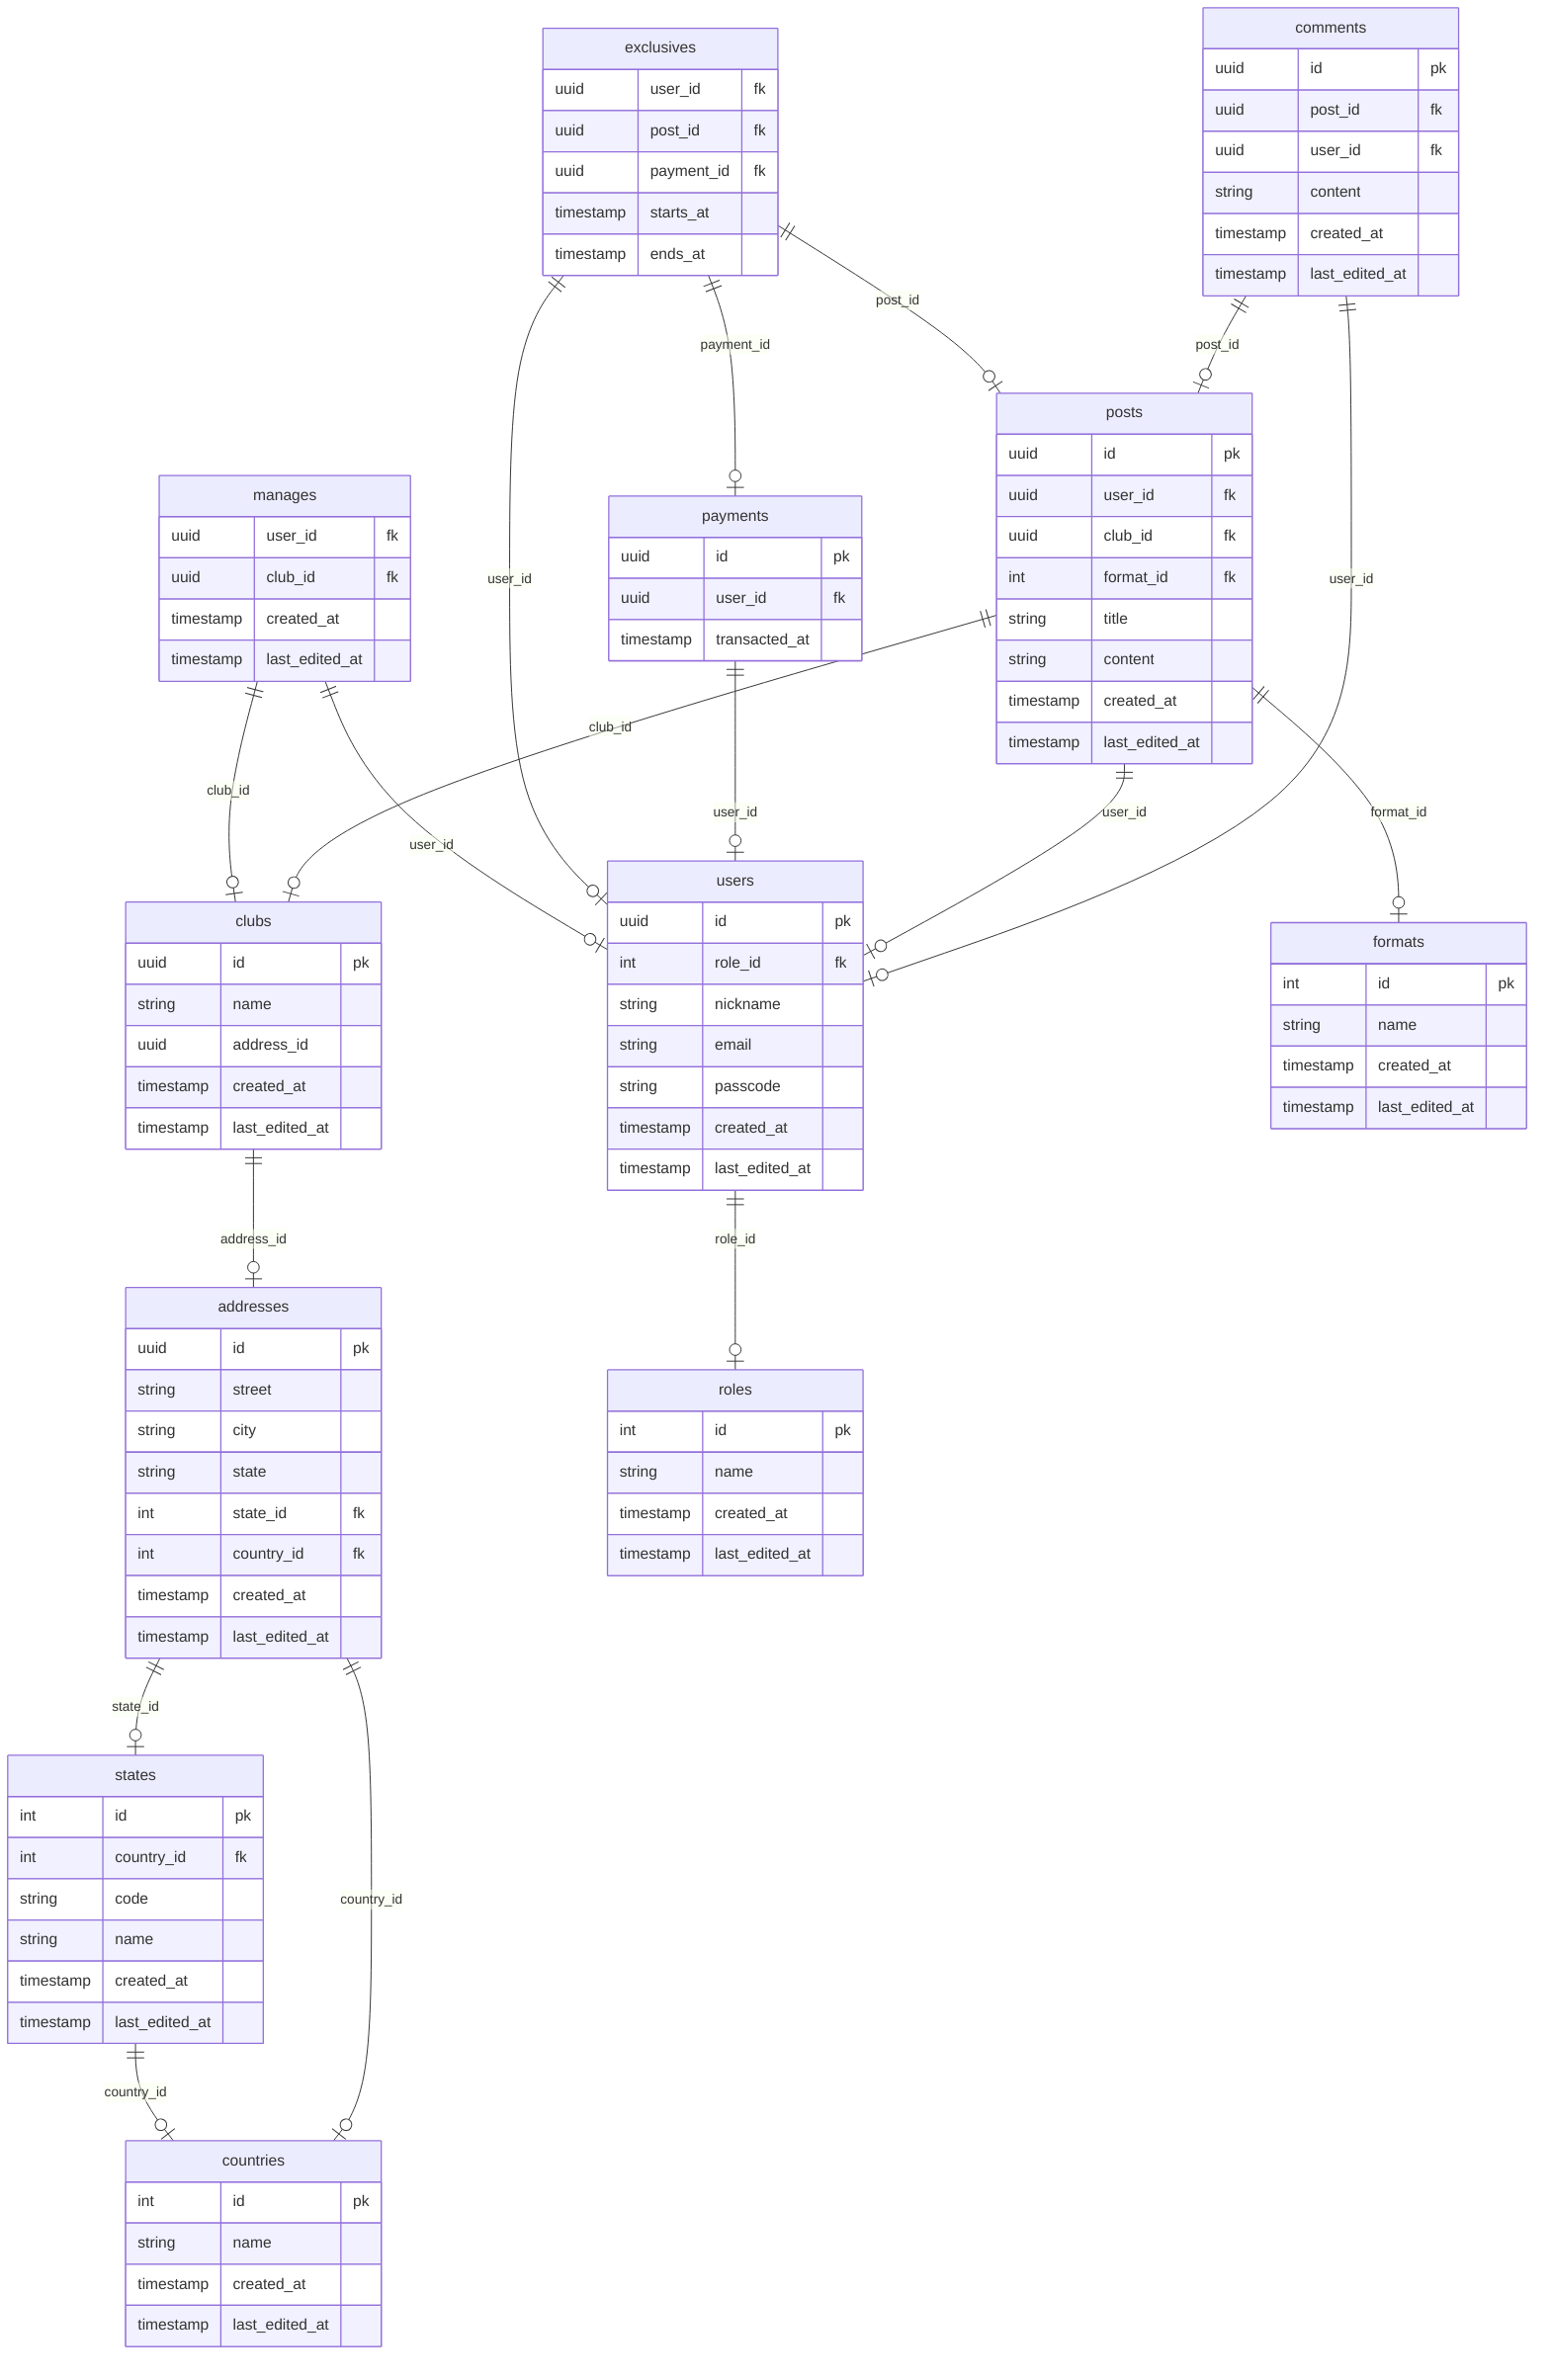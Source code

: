 erDiagram

    countries {
    int id pk
    string name
    timestamp created_at
    timestamp last_edited_at }

    states ||--o| countries : country_id
    states {
    int id pk
    int country_id fk
    string code
    string name
    timestamp created_at
    timestamp last_edited_at }

    addresses ||--o| states : state_id
    addresses ||--o| countries : country_id
    addresses {
    uuid id pk
    string street
    string city
    string state
    int state_id fk
    int country_id fk
    timestamp created_at
    timestamp last_edited_at }

    clubs ||--o| addresses : address_id
    clubs {
    uuid id pk
    string name
    uuid address_id
    timestamp created_at
    timestamp last_edited_at }

    users ||--o| roles : role_id
    users {
    uuid id pk
    int role_id fk
    string nickname
    string email
    string passcode
    timestamp created_at
    timestamp last_edited_at }

    manages ||--o| users : user_id
    manages ||--o| clubs : club_id
    manages {
    uuid user_id fk
    uuid club_id fk
    timestamp created_at
    timestamp last_edited_at }

    exclusives ||--o| users : user_id
    exclusives ||--o| posts : post_id
    exclusives ||--o| payments : payment_id
    exclusives {
    uuid user_id fk
    uuid post_id fk
    uuid payment_id fk
    timestamp starts_at
    timestamp ends_at }

    payments ||--o| users : user_id
    payments {
    uuid id pk
    uuid user_id fk
    timestamp transacted_at }

    roles {
    int id pk
    string name
    timestamp created_at
    timestamp last_edited_at }

    formats {
    int id pk
    string name
    timestamp created_at
    timestamp last_edited_at }

    posts ||--o| users : user_id
    posts ||--o| clubs : club_id
    posts ||--o| formats : format_id
    posts {
    uuid id pk
    uuid user_id fk
    uuid club_id fk
    int format_id fk
    string title
    string content
    timestamp created_at
    timestamp last_edited_at }

    comments ||--o| posts : post_id
    comments ||--o| users : user_id
    comments {
    uuid id pk
    uuid post_id fk
    uuid user_id fk
    string content
    timestamp created_at
    timestamp last_edited_at }